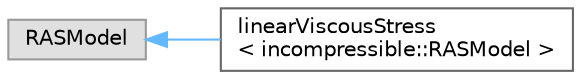 digraph "Graphical Class Hierarchy"
{
 // LATEX_PDF_SIZE
  bgcolor="transparent";
  edge [fontname=Helvetica,fontsize=10,labelfontname=Helvetica,labelfontsize=10];
  node [fontname=Helvetica,fontsize=10,shape=box,height=0.2,width=0.4];
  rankdir="LR";
  Node0 [id="Node000000",label="RASModel",height=0.2,width=0.4,color="grey60", fillcolor="#E0E0E0", style="filled",tooltip=" "];
  Node0 -> Node1 [id="edge5238_Node000000_Node000001",dir="back",color="steelblue1",style="solid",tooltip=" "];
  Node1 [id="Node000001",label="linearViscousStress\l\< incompressible::RASModel \>",height=0.2,width=0.4,color="grey40", fillcolor="white", style="filled",URL="$classFoam_1_1linearViscousStress.html",tooltip=" "];
}
